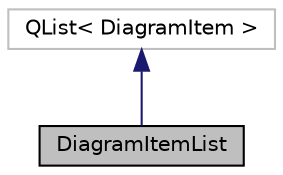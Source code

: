 digraph "DiagramItemList"
{
 // INTERACTIVE_SVG=YES
 // LATEX_PDF_SIZE
  edge [fontname="Helvetica",fontsize="10",labelfontname="Helvetica",labelfontsize="10"];
  node [fontname="Helvetica",fontsize="10",shape=record];
  Node1 [label="DiagramItemList",height=0.2,width=0.4,color="black", fillcolor="grey75", style="filled", fontcolor="black",tooltip="Class representing a list of DiagramItem object."];
  Node2 -> Node1 [dir="back",color="midnightblue",fontsize="10",style="solid",fontname="Helvetica"];
  Node2 [label="QList\< DiagramItem \>",height=0.2,width=0.4,color="grey75", fillcolor="white", style="filled",tooltip=" "];
}
